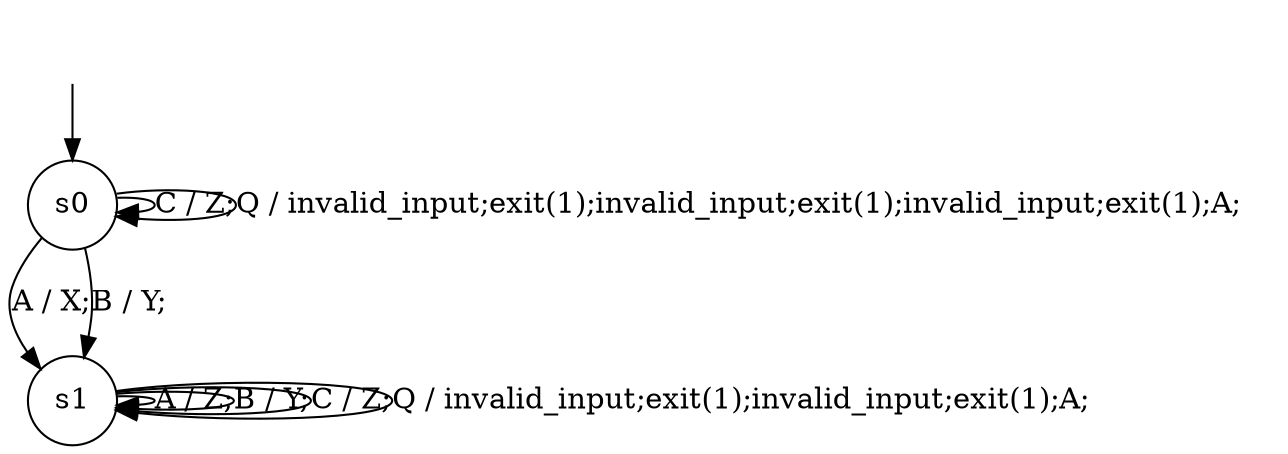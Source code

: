 digraph g {
__start0 [label="" shape="none"];

	s0 [shape="circle" label="s0"];
	s1 [shape="circle" label="s1"];
	s0 -> s1 [label="A / X;"];
	s0 -> s1 [label="B / Y;"];
	s0 -> s0 [label="C / Z;"];
	s0 -> s0 [label="Q / invalid_input;exit(1);invalid_input;exit(1);invalid_input;exit(1);A;"];
	s1 -> s1 [label="A / Z;"];
	s1 -> s1 [label="B / Y;"];
	s1 -> s1 [label="C / Z;"];
	s1 -> s1 [label="Q / invalid_input;exit(1);invalid_input;exit(1);A;"];

__start0 -> s0;
}
